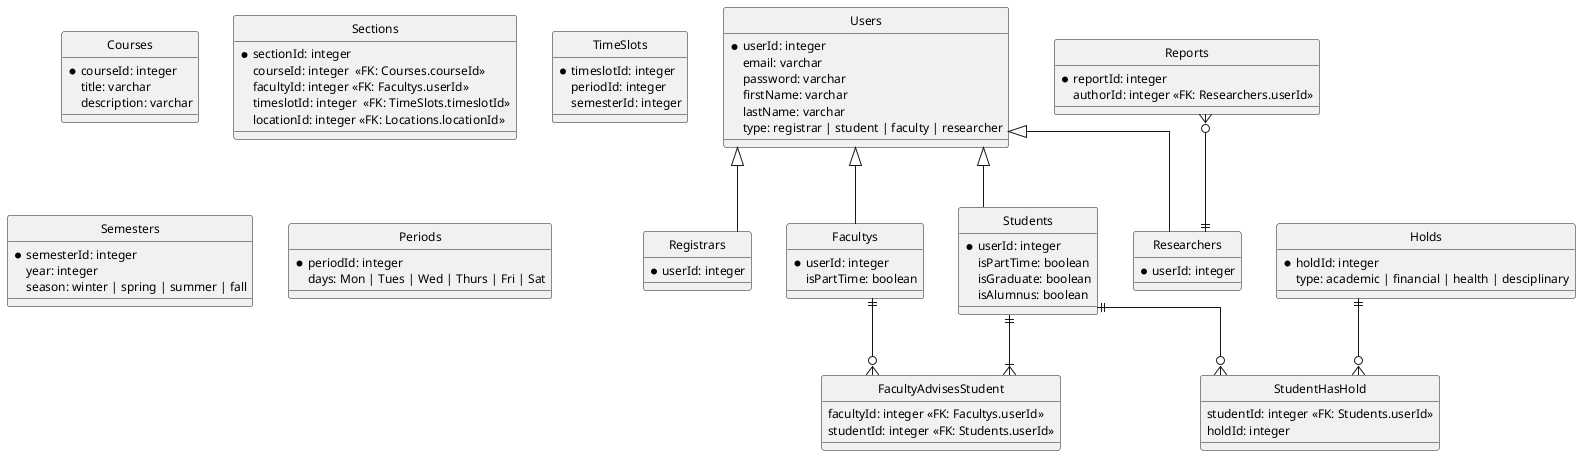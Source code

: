 @startuml

hide circle
skinparam linetype ortho
skinparam shadowing false
skinparam monochrome true
skinparam DefaultFontName Helvetica
skinparam DefaultFontSize 12

entity Users {
    * userId: integer
    email: varchar
    password: varchar
    firstName: varchar
    lastName: varchar
    type: registrar | student | faculty | researcher
}

entity Registrars {
    * userId: integer
}

entity Students {
    * userId: integer
    isPartTime: boolean
    isGraduate: boolean
    isAlumnus: boolean
}

entity Facultys {
    * userId: integer
    isPartTime: boolean
}

entity Researchers {
    * userId: integer
}

Users <|-- Registrars
Users <|-- Students
Users <|-- Facultys
Users <|-- Researchers

entity Holds {
    * holdId: integer
    type: academic | financial | health | desciplinary
}

entity StudentHasHold {
    studentId: integer <<FK: Students.userId>>
    holdId: integer
}

Students ||--o{ StudentHasHold
Holds ||--o{ StudentHasHold

entity FacultyAdvisesStudent {
    facultyId: integer <<FK: Facultys.userId>>
    studentId: integer <<FK: Students.userId>>
}

Facultys ||--o{ FacultyAdvisesStudent
Students ||--|{ FacultyAdvisesStudent

entity Reports {
    * reportId: integer
    authorId: integer <<FK: Researchers.userId>>
}

Reports }o--|| Researchers

entity Courses {
    * courseId: integer
    title: varchar
    description: varchar
}

entity Sections {
    * sectionId: integer
    courseId: integer  <<FK: Courses.courseId>>
    facultyId: integer <<FK: Facultys.userId>>
    timeslotId: integer  <<FK: TimeSlots.timeslotId>>
    locationId: integer <<FK: Locations.locationId>>
}

entity TimeSlots  {
    * timeslotId: integer
    periodId: integer
    semesterId: integer
}

entity Semesters {
    * semesterId: integer
    year: integer
    season: winter | spring | summer | fall
}

entity Periods { 
    * periodId: integer
    days: Mon | Tues | Wed | Thurs | Fri | Sat 
}


@enduml